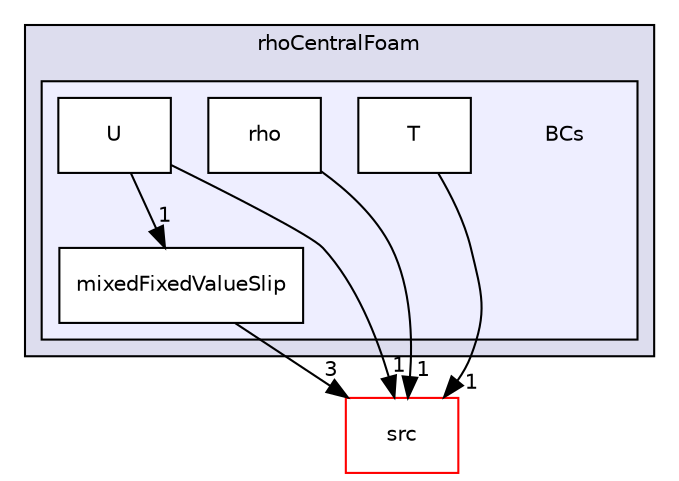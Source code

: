 digraph "applications/solvers/compressible/rhoCentralFoam/BCs" {
  bgcolor=transparent;
  compound=true
  node [ fontsize="10", fontname="Helvetica"];
  edge [ labelfontsize="10", labelfontname="Helvetica"];
  subgraph clusterdir_8c4f4a8ce07987620cd67e649aa17b87 {
    graph [ bgcolor="#ddddee", pencolor="black", label="rhoCentralFoam" fontname="Helvetica", fontsize="10", URL="dir_8c4f4a8ce07987620cd67e649aa17b87.html"]
  subgraph clusterdir_54c0031b8ef4373f0f738562c5f5a67d {
    graph [ bgcolor="#eeeeff", pencolor="black", label="" URL="dir_54c0031b8ef4373f0f738562c5f5a67d.html"];
    dir_54c0031b8ef4373f0f738562c5f5a67d [shape=plaintext label="BCs"];
    dir_b87c14c52840e63400fdfd288892f0a6 [shape=box label="mixedFixedValueSlip" color="black" fillcolor="white" style="filled" URL="dir_b87c14c52840e63400fdfd288892f0a6.html"];
    dir_60021af94e8beacb87d5215efaac08f9 [shape=box label="rho" color="black" fillcolor="white" style="filled" URL="dir_60021af94e8beacb87d5215efaac08f9.html"];
    dir_bb109703542f7f4a8e01bdbd105471bc [shape=box label="T" color="black" fillcolor="white" style="filled" URL="dir_bb109703542f7f4a8e01bdbd105471bc.html"];
    dir_e416c957047ebcafed1cec2f50432190 [shape=box label="U" color="black" fillcolor="white" style="filled" URL="dir_e416c957047ebcafed1cec2f50432190.html"];
  }
  }
  dir_68267d1309a1af8e8297ef4c3efbcdba [shape=box label="src" color="red" URL="dir_68267d1309a1af8e8297ef4c3efbcdba.html"];
  dir_60021af94e8beacb87d5215efaac08f9->dir_68267d1309a1af8e8297ef4c3efbcdba [headlabel="1", labeldistance=1.5 headhref="dir_000106_000736.html"];
  dir_bb109703542f7f4a8e01bdbd105471bc->dir_68267d1309a1af8e8297ef4c3efbcdba [headlabel="1", labeldistance=1.5 headhref="dir_000107_000736.html"];
  dir_b87c14c52840e63400fdfd288892f0a6->dir_68267d1309a1af8e8297ef4c3efbcdba [headlabel="3", labeldistance=1.5 headhref="dir_000105_000736.html"];
  dir_e416c957047ebcafed1cec2f50432190->dir_68267d1309a1af8e8297ef4c3efbcdba [headlabel="1", labeldistance=1.5 headhref="dir_000108_000736.html"];
  dir_e416c957047ebcafed1cec2f50432190->dir_b87c14c52840e63400fdfd288892f0a6 [headlabel="1", labeldistance=1.5 headhref="dir_000108_000105.html"];
}
